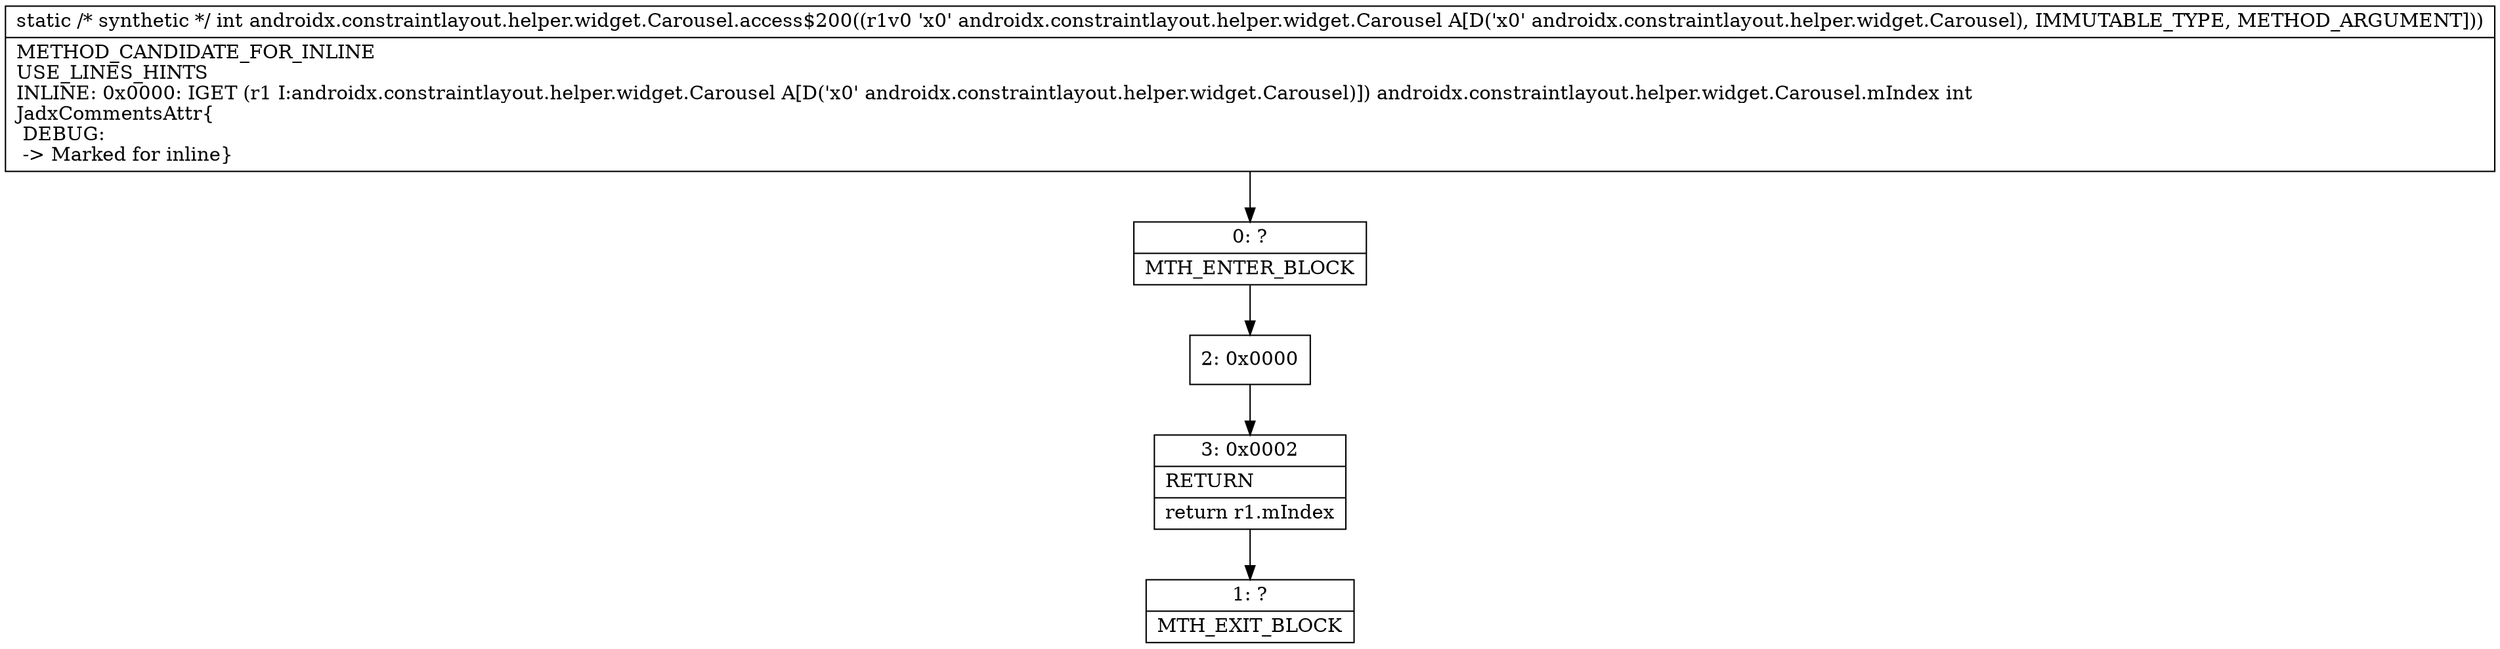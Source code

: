 digraph "CFG forandroidx.constraintlayout.helper.widget.Carousel.access$200(Landroidx\/constraintlayout\/helper\/widget\/Carousel;)I" {
Node_0 [shape=record,label="{0\:\ ?|MTH_ENTER_BLOCK\l}"];
Node_2 [shape=record,label="{2\:\ 0x0000}"];
Node_3 [shape=record,label="{3\:\ 0x0002|RETURN\l|return r1.mIndex\l}"];
Node_1 [shape=record,label="{1\:\ ?|MTH_EXIT_BLOCK\l}"];
MethodNode[shape=record,label="{static \/* synthetic *\/ int androidx.constraintlayout.helper.widget.Carousel.access$200((r1v0 'x0' androidx.constraintlayout.helper.widget.Carousel A[D('x0' androidx.constraintlayout.helper.widget.Carousel), IMMUTABLE_TYPE, METHOD_ARGUMENT]))  | METHOD_CANDIDATE_FOR_INLINE\lUSE_LINES_HINTS\lINLINE: 0x0000: IGET  (r1 I:androidx.constraintlayout.helper.widget.Carousel A[D('x0' androidx.constraintlayout.helper.widget.Carousel)]) androidx.constraintlayout.helper.widget.Carousel.mIndex int\lJadxCommentsAttr\{\l DEBUG: \l \-\> Marked for inline\}\l}"];
MethodNode -> Node_0;Node_0 -> Node_2;
Node_2 -> Node_3;
Node_3 -> Node_1;
}

